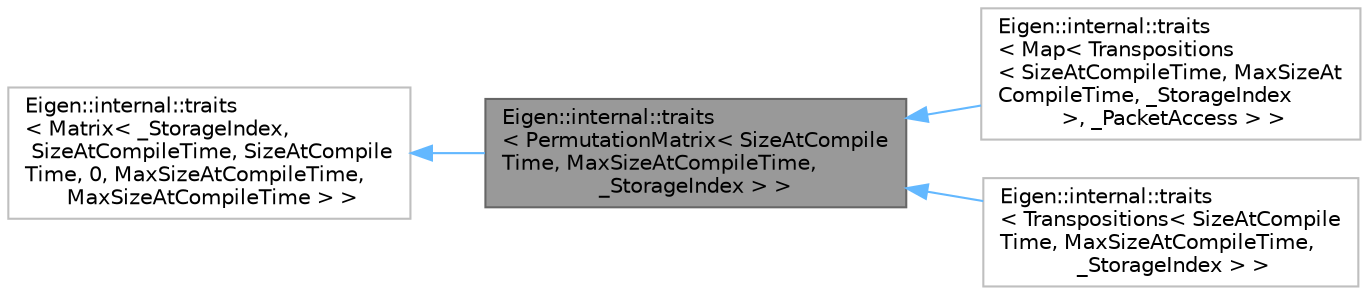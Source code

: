 digraph "Eigen::internal::traits&lt; PermutationMatrix&lt; SizeAtCompileTime, MaxSizeAtCompileTime, _StorageIndex &gt; &gt;"
{
 // LATEX_PDF_SIZE
  bgcolor="transparent";
  edge [fontname=Helvetica,fontsize=10,labelfontname=Helvetica,labelfontsize=10];
  node [fontname=Helvetica,fontsize=10,shape=box,height=0.2,width=0.4];
  rankdir="LR";
  Node1 [id="Node000001",label="Eigen::internal::traits\l\< PermutationMatrix\< SizeAtCompile\lTime, MaxSizeAtCompileTime, \l_StorageIndex \> \>",height=0.2,width=0.4,color="gray40", fillcolor="grey60", style="filled", fontcolor="black",tooltip=" "];
  Node2 -> Node1 [id="edge1_Node000001_Node000002",dir="back",color="steelblue1",style="solid",tooltip=" "];
  Node2 [id="Node000002",label="Eigen::internal::traits\l\< Matrix\< _StorageIndex,\l SizeAtCompileTime, SizeAtCompile\lTime, 0, MaxSizeAtCompileTime,\l MaxSizeAtCompileTime \> \>",height=0.2,width=0.4,color="grey75", fillcolor="white", style="filled",URL="$structEigen_1_1internal_1_1traits.html",tooltip=" "];
  Node1 -> Node3 [id="edge2_Node000001_Node000003",dir="back",color="steelblue1",style="solid",tooltip=" "];
  Node3 [id="Node000003",label="Eigen::internal::traits\l\< Map\< Transpositions\l\< SizeAtCompileTime, MaxSizeAt\lCompileTime, _StorageIndex\l \>, _PacketAccess \> \>",height=0.2,width=0.4,color="grey75", fillcolor="white", style="filled",URL="$structEigen_1_1internal_1_1traits_3_01Map_3_01Transpositions_3_01SizeAtCompileTime_00_01MaxSizeA9c5460362e9909788ecdfa21ad9b355b.html",tooltip=" "];
  Node1 -> Node4 [id="edge3_Node000001_Node000004",dir="back",color="steelblue1",style="solid",tooltip=" "];
  Node4 [id="Node000004",label="Eigen::internal::traits\l\< Transpositions\< SizeAtCompile\lTime, MaxSizeAtCompileTime,\l _StorageIndex \> \>",height=0.2,width=0.4,color="grey75", fillcolor="white", style="filled",URL="$structEigen_1_1internal_1_1traits_3_01Transpositions_3_01SizeAtCompileTime_00_01MaxSizeAtCompile458847b7cc1c8644a2ff87cffb7692ab.html",tooltip=" "];
}
